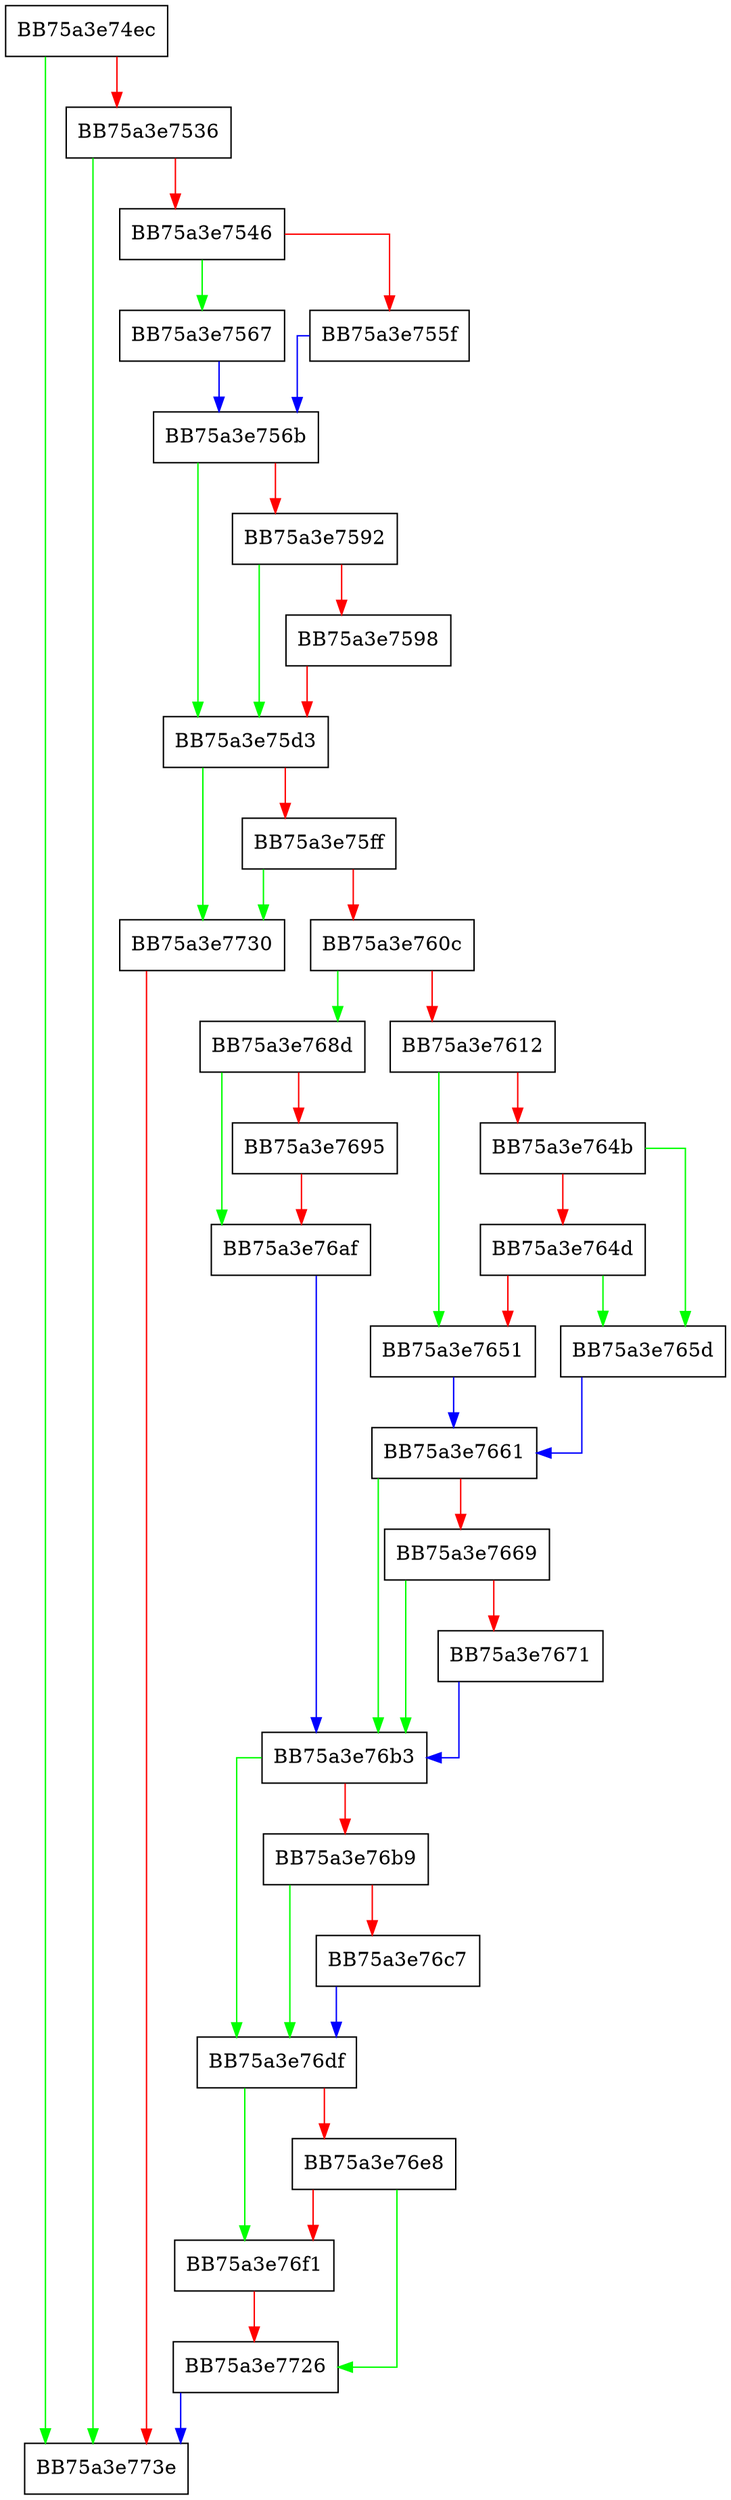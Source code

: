 digraph ConfigMonPPID {
  node [shape="box"];
  graph [splines=ortho];
  BB75a3e74ec -> BB75a3e773e [color="green"];
  BB75a3e74ec -> BB75a3e7536 [color="red"];
  BB75a3e7536 -> BB75a3e773e [color="green"];
  BB75a3e7536 -> BB75a3e7546 [color="red"];
  BB75a3e7546 -> BB75a3e7567 [color="green"];
  BB75a3e7546 -> BB75a3e755f [color="red"];
  BB75a3e755f -> BB75a3e756b [color="blue"];
  BB75a3e7567 -> BB75a3e756b [color="blue"];
  BB75a3e756b -> BB75a3e75d3 [color="green"];
  BB75a3e756b -> BB75a3e7592 [color="red"];
  BB75a3e7592 -> BB75a3e75d3 [color="green"];
  BB75a3e7592 -> BB75a3e7598 [color="red"];
  BB75a3e7598 -> BB75a3e75d3 [color="red"];
  BB75a3e75d3 -> BB75a3e7730 [color="green"];
  BB75a3e75d3 -> BB75a3e75ff [color="red"];
  BB75a3e75ff -> BB75a3e7730 [color="green"];
  BB75a3e75ff -> BB75a3e760c [color="red"];
  BB75a3e760c -> BB75a3e768d [color="green"];
  BB75a3e760c -> BB75a3e7612 [color="red"];
  BB75a3e7612 -> BB75a3e7651 [color="green"];
  BB75a3e7612 -> BB75a3e764b [color="red"];
  BB75a3e764b -> BB75a3e765d [color="green"];
  BB75a3e764b -> BB75a3e764d [color="red"];
  BB75a3e764d -> BB75a3e765d [color="green"];
  BB75a3e764d -> BB75a3e7651 [color="red"];
  BB75a3e7651 -> BB75a3e7661 [color="blue"];
  BB75a3e765d -> BB75a3e7661 [color="blue"];
  BB75a3e7661 -> BB75a3e76b3 [color="green"];
  BB75a3e7661 -> BB75a3e7669 [color="red"];
  BB75a3e7669 -> BB75a3e76b3 [color="green"];
  BB75a3e7669 -> BB75a3e7671 [color="red"];
  BB75a3e7671 -> BB75a3e76b3 [color="blue"];
  BB75a3e768d -> BB75a3e76af [color="green"];
  BB75a3e768d -> BB75a3e7695 [color="red"];
  BB75a3e7695 -> BB75a3e76af [color="red"];
  BB75a3e76af -> BB75a3e76b3 [color="blue"];
  BB75a3e76b3 -> BB75a3e76df [color="green"];
  BB75a3e76b3 -> BB75a3e76b9 [color="red"];
  BB75a3e76b9 -> BB75a3e76df [color="green"];
  BB75a3e76b9 -> BB75a3e76c7 [color="red"];
  BB75a3e76c7 -> BB75a3e76df [color="blue"];
  BB75a3e76df -> BB75a3e76f1 [color="green"];
  BB75a3e76df -> BB75a3e76e8 [color="red"];
  BB75a3e76e8 -> BB75a3e7726 [color="green"];
  BB75a3e76e8 -> BB75a3e76f1 [color="red"];
  BB75a3e76f1 -> BB75a3e7726 [color="red"];
  BB75a3e7726 -> BB75a3e773e [color="blue"];
  BB75a3e7730 -> BB75a3e773e [color="red"];
}